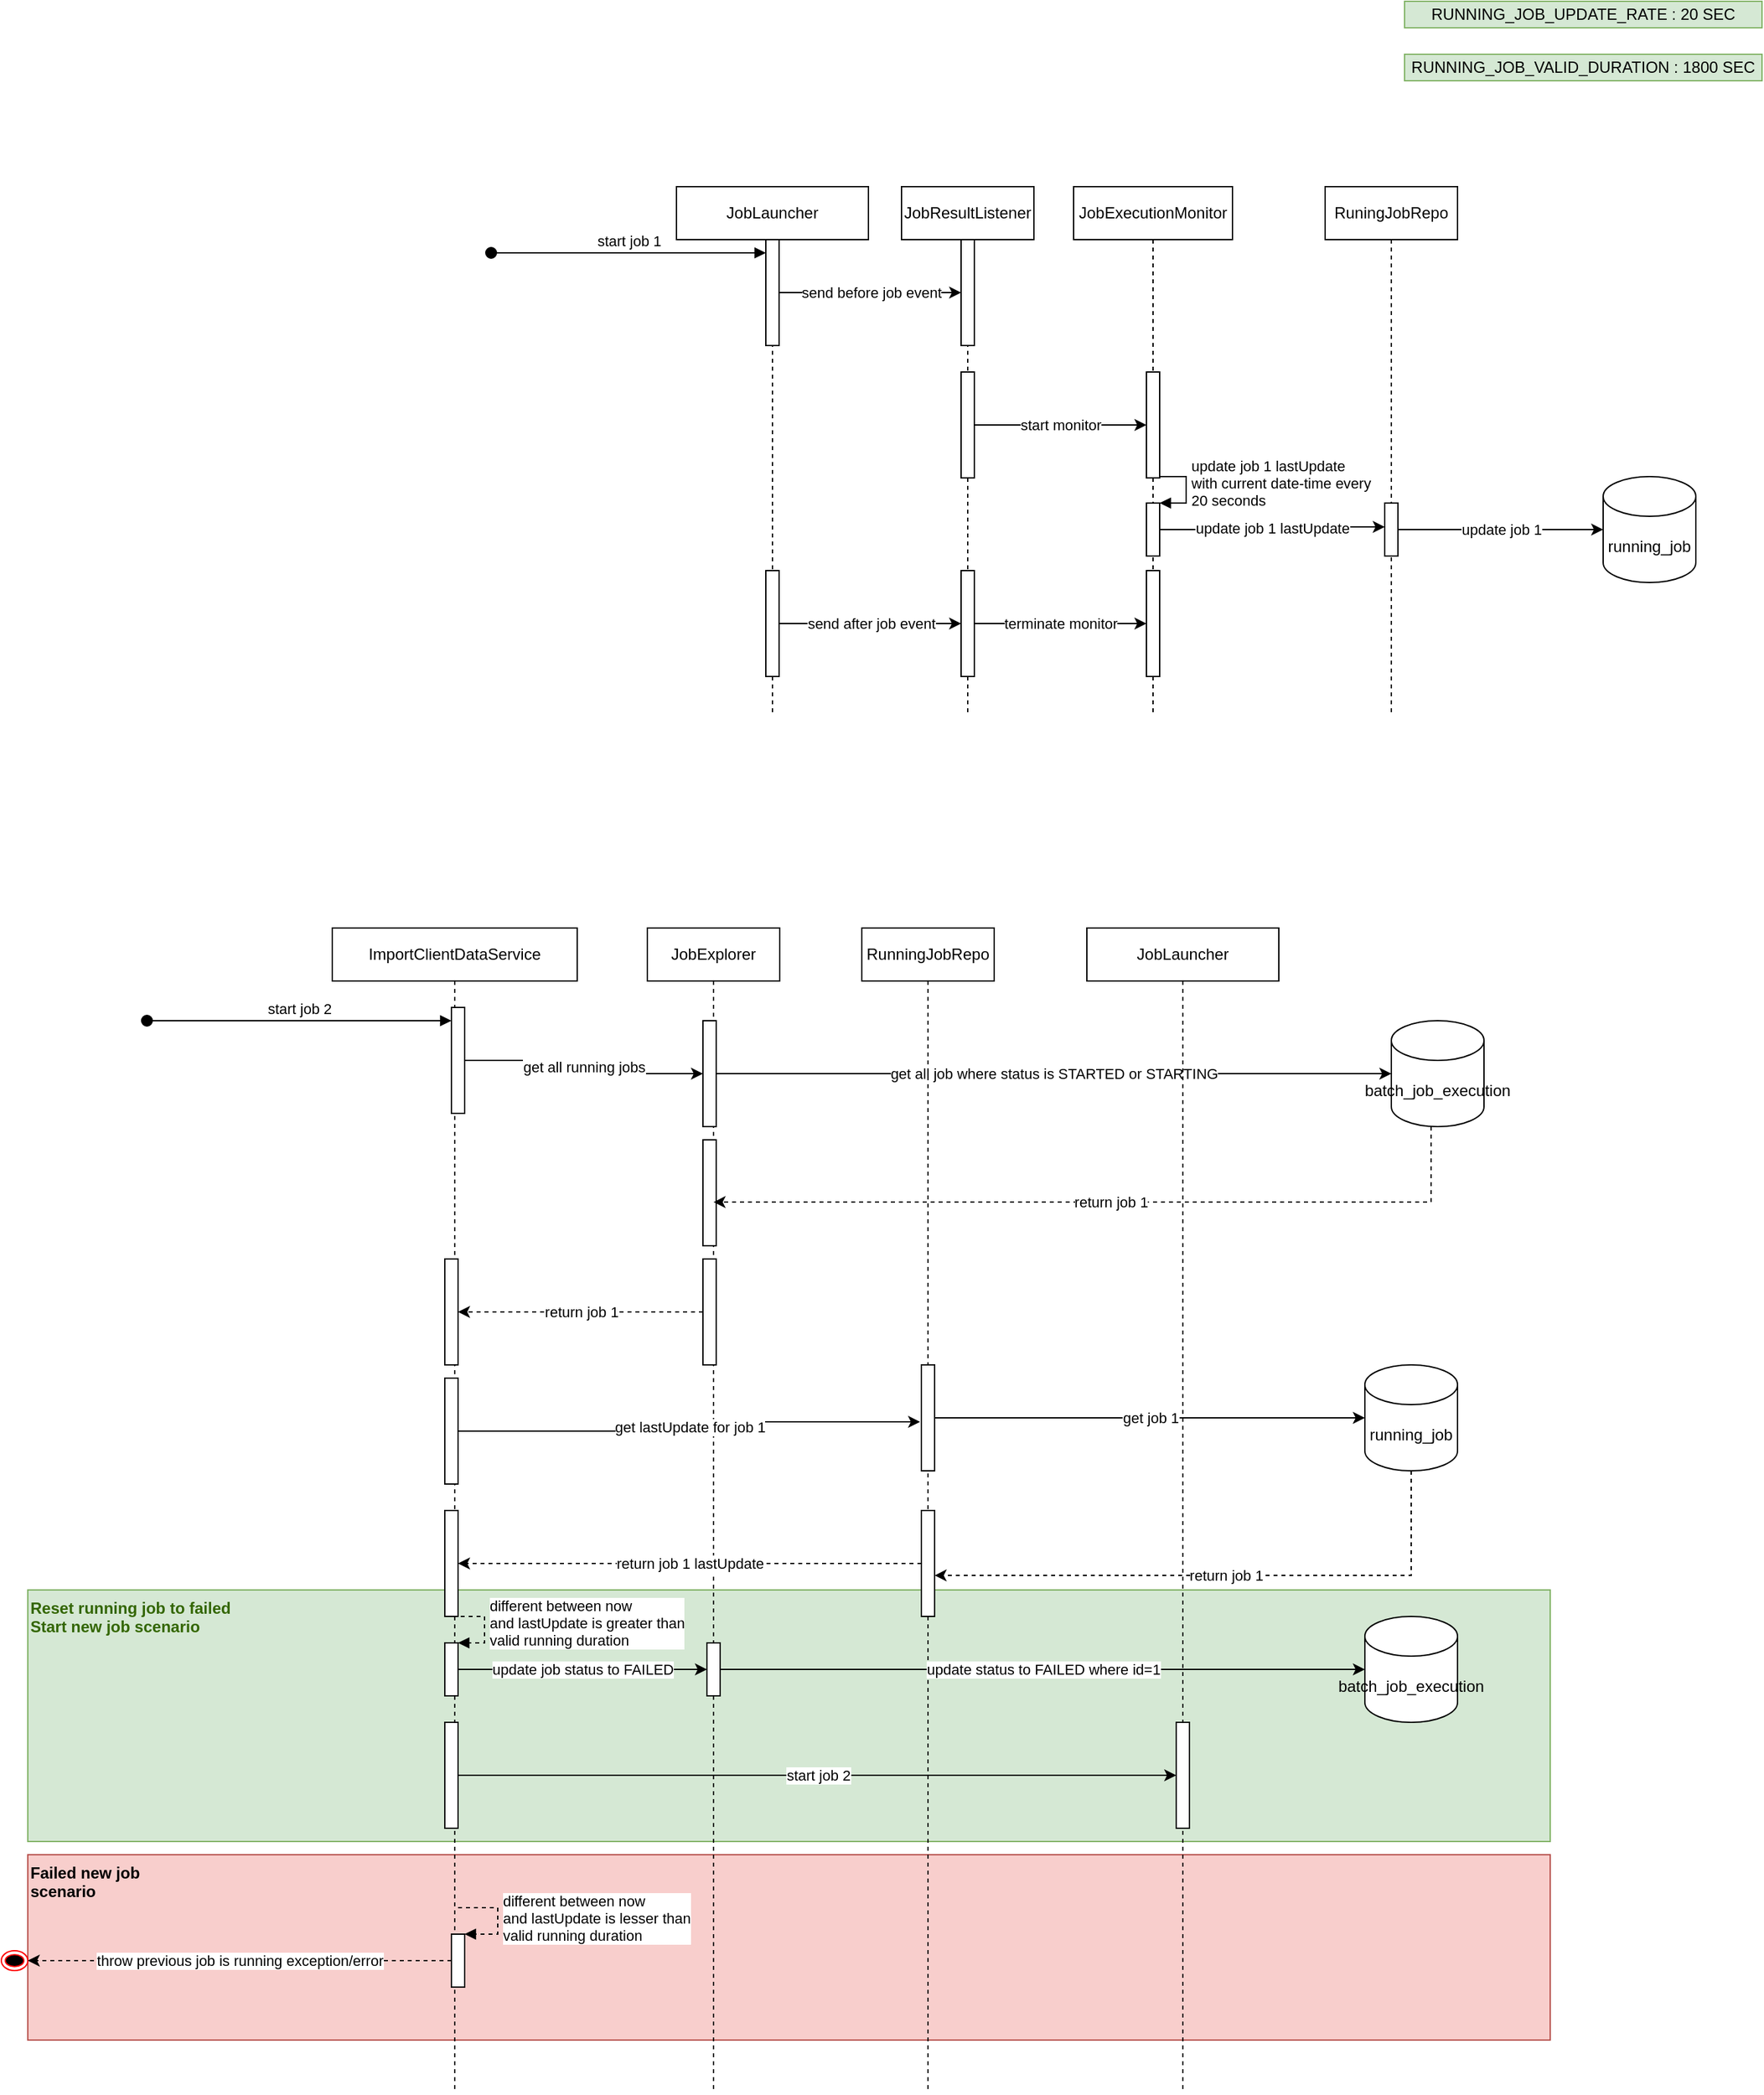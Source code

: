 <mxfile version="15.5.9" type="github">
  <diagram id="b_JwN8Kx61OKyOZPGAQf" name="Page-1">
    <mxGraphModel dx="2194" dy="802" grid="1" gridSize="10" guides="1" tooltips="1" connect="1" arrows="1" fold="1" page="1" pageScale="1" pageWidth="850" pageHeight="1100" math="0" shadow="0">
      <root>
        <mxCell id="0" />
        <mxCell id="1" parent="0" />
        <mxCell id="JN4VMpjm8h-r0COUKPYH-128" value="Failed new job&lt;br&gt;scenario" style="rounded=0;whiteSpace=wrap;html=1;fontStyle=1;align=left;verticalAlign=top;fontSize=12;fillColor=#f8cecc;strokeColor=#b85450;" vertex="1" parent="1">
          <mxGeometry x="-550" y="1420" width="1150" height="140" as="geometry" />
        </mxCell>
        <mxCell id="JN4VMpjm8h-r0COUKPYH-125" value="Reset running job to failed&lt;br&gt;Start new job scenario" style="rounded=0;whiteSpace=wrap;html=1;fontStyle=1;align=left;verticalAlign=top;fontSize=12;fillColor=#d5e8d4;strokeColor=#82b366;fontColor=#336600;" vertex="1" parent="1">
          <mxGeometry x="-550" y="1220" width="1150" height="190" as="geometry" />
        </mxCell>
        <mxCell id="JN4VMpjm8h-r0COUKPYH-2" value="RUNNING_JOB_UPDATE_RATE : 20 SEC" style="rounded=0;whiteSpace=wrap;html=1;fillColor=#d5e8d4;strokeColor=#82b366;" vertex="1" parent="1">
          <mxGeometry x="490" y="20" width="270" height="20" as="geometry" />
        </mxCell>
        <mxCell id="JN4VMpjm8h-r0COUKPYH-3" value="RUNNING_JOB_VALID_DURATION : 1800 SEC" style="rounded=0;whiteSpace=wrap;html=1;fillColor=#d5e8d4;strokeColor=#82b366;" vertex="1" parent="1">
          <mxGeometry x="490" y="60" width="270" height="20" as="geometry" />
        </mxCell>
        <mxCell id="JN4VMpjm8h-r0COUKPYH-7" value="JobLauncher" style="shape=umlLifeline;perimeter=lifelinePerimeter;whiteSpace=wrap;html=1;container=1;collapsible=0;recursiveResize=0;outlineConnect=0;" vertex="1" parent="1">
          <mxGeometry x="-60" y="160" width="145" height="400" as="geometry" />
        </mxCell>
        <mxCell id="JN4VMpjm8h-r0COUKPYH-11" value="" style="html=1;points=[];perimeter=orthogonalPerimeter;" vertex="1" parent="JN4VMpjm8h-r0COUKPYH-7">
          <mxGeometry x="67.5" y="40" width="10" height="80" as="geometry" />
        </mxCell>
        <mxCell id="JN4VMpjm8h-r0COUKPYH-12" value="start job 1" style="html=1;verticalAlign=bottom;startArrow=oval;endArrow=block;startSize=8;rounded=0;" edge="1" target="JN4VMpjm8h-r0COUKPYH-11" parent="JN4VMpjm8h-r0COUKPYH-7">
          <mxGeometry relative="1" as="geometry">
            <mxPoint x="-140" y="50" as="sourcePoint" />
          </mxGeometry>
        </mxCell>
        <mxCell id="JN4VMpjm8h-r0COUKPYH-49" value="" style="html=1;points=[];perimeter=orthogonalPerimeter;" vertex="1" parent="JN4VMpjm8h-r0COUKPYH-7">
          <mxGeometry x="67.5" y="290" width="10" height="80" as="geometry" />
        </mxCell>
        <mxCell id="JN4VMpjm8h-r0COUKPYH-8" value="JobExecutionMonitor" style="shape=umlLifeline;perimeter=lifelinePerimeter;whiteSpace=wrap;html=1;container=1;collapsible=0;recursiveResize=0;outlineConnect=0;" vertex="1" parent="1">
          <mxGeometry x="240" y="160" width="120" height="400" as="geometry" />
        </mxCell>
        <mxCell id="JN4VMpjm8h-r0COUKPYH-17" value="" style="html=1;points=[];perimeter=orthogonalPerimeter;" vertex="1" parent="JN4VMpjm8h-r0COUKPYH-8">
          <mxGeometry x="55" y="239" width="10" height="40" as="geometry" />
        </mxCell>
        <mxCell id="JN4VMpjm8h-r0COUKPYH-18" value="update job 1 lastUpdate&lt;br&gt;with current date-time every&lt;br&gt;20 seconds" style="edgeStyle=orthogonalEdgeStyle;html=1;align=left;spacingLeft=2;endArrow=block;rounded=0;entryX=1;entryY=0;" edge="1" target="JN4VMpjm8h-r0COUKPYH-17" parent="JN4VMpjm8h-r0COUKPYH-8">
          <mxGeometry relative="1" as="geometry">
            <mxPoint x="55" y="219" as="sourcePoint" />
            <Array as="points">
              <mxPoint x="85" y="219" />
            </Array>
          </mxGeometry>
        </mxCell>
        <mxCell id="JN4VMpjm8h-r0COUKPYH-34" value="" style="html=1;points=[];perimeter=orthogonalPerimeter;" vertex="1" parent="JN4VMpjm8h-r0COUKPYH-8">
          <mxGeometry x="55" y="140" width="10" height="80" as="geometry" />
        </mxCell>
        <mxCell id="JN4VMpjm8h-r0COUKPYH-58" value="" style="html=1;points=[];perimeter=orthogonalPerimeter;" vertex="1" parent="JN4VMpjm8h-r0COUKPYH-8">
          <mxGeometry x="55" y="290" width="10" height="80" as="geometry" />
        </mxCell>
        <mxCell id="JN4VMpjm8h-r0COUKPYH-9" value="running_job" style="shape=cylinder3;whiteSpace=wrap;html=1;boundedLbl=1;backgroundOutline=1;size=15;" vertex="1" parent="1">
          <mxGeometry x="640" y="379" width="70" height="80" as="geometry" />
        </mxCell>
        <mxCell id="JN4VMpjm8h-r0COUKPYH-26" value="JobResultListener" style="shape=umlLifeline;perimeter=lifelinePerimeter;whiteSpace=wrap;html=1;container=1;collapsible=0;recursiveResize=0;outlineConnect=0;" vertex="1" parent="1">
          <mxGeometry x="110" y="160" width="100" height="400" as="geometry" />
        </mxCell>
        <mxCell id="JN4VMpjm8h-r0COUKPYH-27" value="" style="html=1;points=[];perimeter=orthogonalPerimeter;" vertex="1" parent="JN4VMpjm8h-r0COUKPYH-26">
          <mxGeometry x="45" y="40" width="10" height="80" as="geometry" />
        </mxCell>
        <mxCell id="JN4VMpjm8h-r0COUKPYH-30" value="" style="html=1;points=[];perimeter=orthogonalPerimeter;" vertex="1" parent="JN4VMpjm8h-r0COUKPYH-26">
          <mxGeometry x="45" y="140" width="10" height="80" as="geometry" />
        </mxCell>
        <mxCell id="JN4VMpjm8h-r0COUKPYH-50" value="" style="html=1;points=[];perimeter=orthogonalPerimeter;" vertex="1" parent="JN4VMpjm8h-r0COUKPYH-26">
          <mxGeometry x="45" y="290" width="10" height="80" as="geometry" />
        </mxCell>
        <mxCell id="JN4VMpjm8h-r0COUKPYH-28" value="send before job event" style="edgeStyle=orthogonalEdgeStyle;rounded=0;orthogonalLoop=1;jettySize=auto;html=1;" edge="1" parent="1" source="JN4VMpjm8h-r0COUKPYH-11" target="JN4VMpjm8h-r0COUKPYH-27">
          <mxGeometry relative="1" as="geometry" />
        </mxCell>
        <mxCell id="JN4VMpjm8h-r0COUKPYH-35" value="start monitor" style="edgeStyle=orthogonalEdgeStyle;rounded=0;orthogonalLoop=1;jettySize=auto;html=1;" edge="1" parent="1" source="JN4VMpjm8h-r0COUKPYH-30" target="JN4VMpjm8h-r0COUKPYH-34">
          <mxGeometry relative="1" as="geometry" />
        </mxCell>
        <mxCell id="JN4VMpjm8h-r0COUKPYH-36" value="update job 1 lastUpdate" style="edgeStyle=orthogonalEdgeStyle;rounded=0;orthogonalLoop=1;jettySize=auto;html=1;entryX=0;entryY=0.45;entryDx=0;entryDy=0;entryPerimeter=0;" edge="1" parent="1" source="JN4VMpjm8h-r0COUKPYH-17" target="JN4VMpjm8h-r0COUKPYH-78">
          <mxGeometry relative="1" as="geometry" />
        </mxCell>
        <mxCell id="JN4VMpjm8h-r0COUKPYH-51" value="send after job event" style="edgeStyle=orthogonalEdgeStyle;rounded=0;orthogonalLoop=1;jettySize=auto;html=1;" edge="1" parent="1" source="JN4VMpjm8h-r0COUKPYH-49" target="JN4VMpjm8h-r0COUKPYH-50">
          <mxGeometry relative="1" as="geometry" />
        </mxCell>
        <mxCell id="JN4VMpjm8h-r0COUKPYH-59" value="terminate monitor" style="edgeStyle=orthogonalEdgeStyle;rounded=0;orthogonalLoop=1;jettySize=auto;html=1;" edge="1" parent="1" source="JN4VMpjm8h-r0COUKPYH-50" target="JN4VMpjm8h-r0COUKPYH-58">
          <mxGeometry relative="1" as="geometry" />
        </mxCell>
        <mxCell id="JN4VMpjm8h-r0COUKPYH-60" value="ImportClientDataService" style="shape=umlLifeline;perimeter=lifelinePerimeter;whiteSpace=wrap;html=1;container=1;collapsible=0;recursiveResize=0;outlineConnect=0;" vertex="1" parent="1">
          <mxGeometry x="-320" y="720" width="185" height="880" as="geometry" />
        </mxCell>
        <mxCell id="JN4VMpjm8h-r0COUKPYH-61" value="" style="html=1;points=[];perimeter=orthogonalPerimeter;" vertex="1" parent="JN4VMpjm8h-r0COUKPYH-60">
          <mxGeometry x="90" y="60" width="10" height="80" as="geometry" />
        </mxCell>
        <mxCell id="JN4VMpjm8h-r0COUKPYH-62" value="start job 2" style="html=1;verticalAlign=bottom;startArrow=oval;endArrow=block;startSize=8;rounded=0;" edge="1" target="JN4VMpjm8h-r0COUKPYH-61" parent="JN4VMpjm8h-r0COUKPYH-60">
          <mxGeometry relative="1" as="geometry">
            <mxPoint x="-140" y="70" as="sourcePoint" />
          </mxGeometry>
        </mxCell>
        <mxCell id="JN4VMpjm8h-r0COUKPYH-75" value="" style="html=1;points=[];perimeter=orthogonalPerimeter;" vertex="1" parent="JN4VMpjm8h-r0COUKPYH-60">
          <mxGeometry x="85" y="250" width="10" height="80" as="geometry" />
        </mxCell>
        <mxCell id="JN4VMpjm8h-r0COUKPYH-82" value="" style="html=1;points=[];perimeter=orthogonalPerimeter;" vertex="1" parent="JN4VMpjm8h-r0COUKPYH-60">
          <mxGeometry x="85" y="340" width="10" height="80" as="geometry" />
        </mxCell>
        <mxCell id="JN4VMpjm8h-r0COUKPYH-91" value="" style="html=1;points=[];perimeter=orthogonalPerimeter;" vertex="1" parent="JN4VMpjm8h-r0COUKPYH-60">
          <mxGeometry x="85" y="440" width="10" height="80" as="geometry" />
        </mxCell>
        <mxCell id="JN4VMpjm8h-r0COUKPYH-99" value="" style="html=1;points=[];perimeter=orthogonalPerimeter;" vertex="1" parent="JN4VMpjm8h-r0COUKPYH-60">
          <mxGeometry x="85" y="540" width="10" height="40" as="geometry" />
        </mxCell>
        <mxCell id="JN4VMpjm8h-r0COUKPYH-100" value="different between now &lt;br&gt;and lastUpdate is greater than &lt;br&gt;valid running duration" style="edgeStyle=orthogonalEdgeStyle;html=1;align=left;spacingLeft=2;endArrow=block;rounded=0;entryX=1;entryY=0;dashed=1;" edge="1" target="JN4VMpjm8h-r0COUKPYH-99" parent="JN4VMpjm8h-r0COUKPYH-60">
          <mxGeometry relative="1" as="geometry">
            <mxPoint x="85" y="520" as="sourcePoint" />
            <Array as="points">
              <mxPoint x="115" y="520" />
            </Array>
          </mxGeometry>
        </mxCell>
        <mxCell id="JN4VMpjm8h-r0COUKPYH-102" value="" style="html=1;points=[];perimeter=orthogonalPerimeter;" vertex="1" parent="JN4VMpjm8h-r0COUKPYH-60">
          <mxGeometry x="90" y="760" width="10" height="40" as="geometry" />
        </mxCell>
        <mxCell id="JN4VMpjm8h-r0COUKPYH-103" value="different between now &lt;br&gt;and lastUpdate is lesser than &lt;br&gt;valid running duration" style="edgeStyle=orthogonalEdgeStyle;html=1;align=left;spacingLeft=2;endArrow=block;rounded=0;entryX=1;entryY=0;dashed=1;" edge="1" parent="JN4VMpjm8h-r0COUKPYH-60" target="JN4VMpjm8h-r0COUKPYH-102">
          <mxGeometry relative="1" as="geometry">
            <mxPoint x="95" y="740" as="sourcePoint" />
            <Array as="points">
              <mxPoint x="125" y="740" />
            </Array>
          </mxGeometry>
        </mxCell>
        <mxCell id="JN4VMpjm8h-r0COUKPYH-119" value="" style="html=1;points=[];perimeter=orthogonalPerimeter;" vertex="1" parent="JN4VMpjm8h-r0COUKPYH-60">
          <mxGeometry x="85" y="600" width="10" height="80" as="geometry" />
        </mxCell>
        <mxCell id="JN4VMpjm8h-r0COUKPYH-66" value="JobExplorer" style="shape=umlLifeline;perimeter=lifelinePerimeter;whiteSpace=wrap;html=1;container=1;collapsible=0;recursiveResize=0;outlineConnect=0;" vertex="1" parent="1">
          <mxGeometry x="-82" y="720" width="100" height="880" as="geometry" />
        </mxCell>
        <mxCell id="JN4VMpjm8h-r0COUKPYH-67" value="" style="html=1;points=[];perimeter=orthogonalPerimeter;" vertex="1" parent="JN4VMpjm8h-r0COUKPYH-66">
          <mxGeometry x="42" y="70" width="10" height="80" as="geometry" />
        </mxCell>
        <mxCell id="JN4VMpjm8h-r0COUKPYH-71" value="" style="html=1;points=[];perimeter=orthogonalPerimeter;" vertex="1" parent="JN4VMpjm8h-r0COUKPYH-66">
          <mxGeometry x="42" y="160" width="10" height="80" as="geometry" />
        </mxCell>
        <mxCell id="JN4VMpjm8h-r0COUKPYH-73" value="" style="html=1;points=[];perimeter=orthogonalPerimeter;" vertex="1" parent="JN4VMpjm8h-r0COUKPYH-66">
          <mxGeometry x="42" y="250" width="10" height="80" as="geometry" />
        </mxCell>
        <mxCell id="JN4VMpjm8h-r0COUKPYH-111" value="" style="html=1;points=[];perimeter=orthogonalPerimeter;" vertex="1" parent="JN4VMpjm8h-r0COUKPYH-66">
          <mxGeometry x="45" y="540" width="10" height="40" as="geometry" />
        </mxCell>
        <mxCell id="JN4VMpjm8h-r0COUKPYH-68" value="get all running jobs" style="edgeStyle=orthogonalEdgeStyle;rounded=0;orthogonalLoop=1;jettySize=auto;html=1;" edge="1" parent="1" source="JN4VMpjm8h-r0COUKPYH-61" target="JN4VMpjm8h-r0COUKPYH-67">
          <mxGeometry relative="1" as="geometry" />
        </mxCell>
        <mxCell id="JN4VMpjm8h-r0COUKPYH-72" value="return job 1" style="edgeStyle=orthogonalEdgeStyle;rounded=0;orthogonalLoop=1;jettySize=auto;html=1;entryX=0.8;entryY=0.588;entryDx=0;entryDy=0;entryPerimeter=0;dashed=1;" edge="1" parent="1" source="JN4VMpjm8h-r0COUKPYH-69" target="JN4VMpjm8h-r0COUKPYH-71">
          <mxGeometry relative="1" as="geometry">
            <Array as="points">
              <mxPoint x="510" y="927" />
            </Array>
          </mxGeometry>
        </mxCell>
        <mxCell id="JN4VMpjm8h-r0COUKPYH-69" value="batch_job_execution" style="shape=cylinder3;whiteSpace=wrap;html=1;boundedLbl=1;backgroundOutline=1;size=15;" vertex="1" parent="1">
          <mxGeometry x="480" y="790" width="70" height="80" as="geometry" />
        </mxCell>
        <mxCell id="JN4VMpjm8h-r0COUKPYH-70" value="get all job where status is STARTED or STARTING" style="edgeStyle=orthogonalEdgeStyle;rounded=0;orthogonalLoop=1;jettySize=auto;html=1;" edge="1" parent="1" source="JN4VMpjm8h-r0COUKPYH-67" target="JN4VMpjm8h-r0COUKPYH-69">
          <mxGeometry relative="1" as="geometry" />
        </mxCell>
        <mxCell id="JN4VMpjm8h-r0COUKPYH-76" value="return job 1" style="edgeStyle=orthogonalEdgeStyle;rounded=0;orthogonalLoop=1;jettySize=auto;html=1;dashed=1;" edge="1" parent="1" source="JN4VMpjm8h-r0COUKPYH-73" target="JN4VMpjm8h-r0COUKPYH-75">
          <mxGeometry relative="1" as="geometry" />
        </mxCell>
        <mxCell id="JN4VMpjm8h-r0COUKPYH-77" value="RuningJobRepo" style="shape=umlLifeline;perimeter=lifelinePerimeter;whiteSpace=wrap;html=1;container=1;collapsible=0;recursiveResize=0;outlineConnect=0;" vertex="1" parent="1">
          <mxGeometry x="430" y="160" width="100" height="400" as="geometry" />
        </mxCell>
        <mxCell id="JN4VMpjm8h-r0COUKPYH-78" value="" style="html=1;points=[];perimeter=orthogonalPerimeter;" vertex="1" parent="JN4VMpjm8h-r0COUKPYH-77">
          <mxGeometry x="45" y="239" width="10" height="40" as="geometry" />
        </mxCell>
        <mxCell id="JN4VMpjm8h-r0COUKPYH-80" value="update job 1" style="edgeStyle=orthogonalEdgeStyle;rounded=0;orthogonalLoop=1;jettySize=auto;html=1;" edge="1" parent="1" source="JN4VMpjm8h-r0COUKPYH-78" target="JN4VMpjm8h-r0COUKPYH-9">
          <mxGeometry relative="1" as="geometry" />
        </mxCell>
        <mxCell id="JN4VMpjm8h-r0COUKPYH-81" value="RunningJobRepo" style="shape=umlLifeline;perimeter=lifelinePerimeter;whiteSpace=wrap;html=1;container=1;collapsible=0;recursiveResize=0;outlineConnect=0;" vertex="1" parent="1">
          <mxGeometry x="80" y="720" width="100" height="880" as="geometry" />
        </mxCell>
        <mxCell id="JN4VMpjm8h-r0COUKPYH-85" value="" style="html=1;points=[];perimeter=orthogonalPerimeter;" vertex="1" parent="JN4VMpjm8h-r0COUKPYH-81">
          <mxGeometry x="45" y="330" width="10" height="80" as="geometry" />
        </mxCell>
        <mxCell id="JN4VMpjm8h-r0COUKPYH-89" value="" style="html=1;points=[];perimeter=orthogonalPerimeter;" vertex="1" parent="JN4VMpjm8h-r0COUKPYH-81">
          <mxGeometry x="45" y="440" width="10" height="80" as="geometry" />
        </mxCell>
        <mxCell id="JN4VMpjm8h-r0COUKPYH-84" value="get lastUpdate for job 1" style="edgeStyle=orthogonalEdgeStyle;rounded=0;orthogonalLoop=1;jettySize=auto;html=1;entryX=-0.1;entryY=0.538;entryDx=0;entryDy=0;entryPerimeter=0;" edge="1" parent="1" source="JN4VMpjm8h-r0COUKPYH-82" target="JN4VMpjm8h-r0COUKPYH-85">
          <mxGeometry relative="1" as="geometry">
            <mxPoint x="30" y="1200" as="targetPoint" />
          </mxGeometry>
        </mxCell>
        <mxCell id="JN4VMpjm8h-r0COUKPYH-90" value="return job 1" style="edgeStyle=orthogonalEdgeStyle;rounded=0;orthogonalLoop=1;jettySize=auto;html=1;entryX=1;entryY=0.613;entryDx=0;entryDy=0;entryPerimeter=0;dashed=1;" edge="1" parent="1" source="JN4VMpjm8h-r0COUKPYH-87" target="JN4VMpjm8h-r0COUKPYH-89">
          <mxGeometry relative="1" as="geometry">
            <Array as="points">
              <mxPoint x="495" y="1209" />
            </Array>
          </mxGeometry>
        </mxCell>
        <mxCell id="JN4VMpjm8h-r0COUKPYH-87" value="running_job" style="shape=cylinder3;whiteSpace=wrap;html=1;boundedLbl=1;backgroundOutline=1;size=15;" vertex="1" parent="1">
          <mxGeometry x="460" y="1050" width="70" height="80" as="geometry" />
        </mxCell>
        <mxCell id="JN4VMpjm8h-r0COUKPYH-88" value="get job 1" style="edgeStyle=orthogonalEdgeStyle;rounded=0;orthogonalLoop=1;jettySize=auto;html=1;entryX=0;entryY=0.5;entryDx=0;entryDy=0;entryPerimeter=0;" edge="1" parent="1" source="JN4VMpjm8h-r0COUKPYH-85" target="JN4VMpjm8h-r0COUKPYH-87">
          <mxGeometry relative="1" as="geometry" />
        </mxCell>
        <mxCell id="JN4VMpjm8h-r0COUKPYH-92" value="return job 1 lastUpdate" style="edgeStyle=orthogonalEdgeStyle;rounded=0;orthogonalLoop=1;jettySize=auto;html=1;dashed=1;" edge="1" parent="1" source="JN4VMpjm8h-r0COUKPYH-89" target="JN4VMpjm8h-r0COUKPYH-91">
          <mxGeometry relative="1" as="geometry" />
        </mxCell>
        <mxCell id="JN4VMpjm8h-r0COUKPYH-112" value="update job status to FAILED" style="edgeStyle=orthogonalEdgeStyle;rounded=0;orthogonalLoop=1;jettySize=auto;html=1;" edge="1" parent="1" source="JN4VMpjm8h-r0COUKPYH-99" target="JN4VMpjm8h-r0COUKPYH-111">
          <mxGeometry relative="1" as="geometry" />
        </mxCell>
        <mxCell id="JN4VMpjm8h-r0COUKPYH-113" value="batch_job_execution" style="shape=cylinder3;whiteSpace=wrap;html=1;boundedLbl=1;backgroundOutline=1;size=15;" vertex="1" parent="1">
          <mxGeometry x="460" y="1240" width="70" height="80" as="geometry" />
        </mxCell>
        <mxCell id="JN4VMpjm8h-r0COUKPYH-114" value="update status to FAILED where id=1" style="edgeStyle=orthogonalEdgeStyle;rounded=0;orthogonalLoop=1;jettySize=auto;html=1;" edge="1" parent="1" source="JN4VMpjm8h-r0COUKPYH-111" target="JN4VMpjm8h-r0COUKPYH-113">
          <mxGeometry relative="1" as="geometry" />
        </mxCell>
        <mxCell id="JN4VMpjm8h-r0COUKPYH-115" value="JobLauncher" style="shape=umlLifeline;perimeter=lifelinePerimeter;whiteSpace=wrap;html=1;container=1;collapsible=0;recursiveResize=0;outlineConnect=0;" vertex="1" parent="1">
          <mxGeometry x="250" y="720" width="145" height="880" as="geometry" />
        </mxCell>
        <mxCell id="JN4VMpjm8h-r0COUKPYH-120" value="" style="html=1;points=[];perimeter=orthogonalPerimeter;" vertex="1" parent="JN4VMpjm8h-r0COUKPYH-115">
          <mxGeometry x="67.5" y="600" width="10" height="80" as="geometry" />
        </mxCell>
        <mxCell id="JN4VMpjm8h-r0COUKPYH-121" value="start job 2" style="edgeStyle=orthogonalEdgeStyle;rounded=0;orthogonalLoop=1;jettySize=auto;html=1;" edge="1" parent="1" source="JN4VMpjm8h-r0COUKPYH-119" target="JN4VMpjm8h-r0COUKPYH-120">
          <mxGeometry relative="1" as="geometry" />
        </mxCell>
        <mxCell id="JN4VMpjm8h-r0COUKPYH-122" value="" style="ellipse;html=1;shape=endState;fillColor=#000000;strokeColor=#ff0000;" vertex="1" parent="1">
          <mxGeometry x="-570" y="1492.5" width="20" height="15" as="geometry" />
        </mxCell>
        <mxCell id="JN4VMpjm8h-r0COUKPYH-123" value="throw previous job is running exception/error" style="edgeStyle=orthogonalEdgeStyle;rounded=0;orthogonalLoop=1;jettySize=auto;html=1;entryX=1;entryY=0.5;entryDx=0;entryDy=0;dashed=1;" edge="1" parent="1" source="JN4VMpjm8h-r0COUKPYH-102" target="JN4VMpjm8h-r0COUKPYH-122">
          <mxGeometry relative="1" as="geometry" />
        </mxCell>
      </root>
    </mxGraphModel>
  </diagram>
</mxfile>
